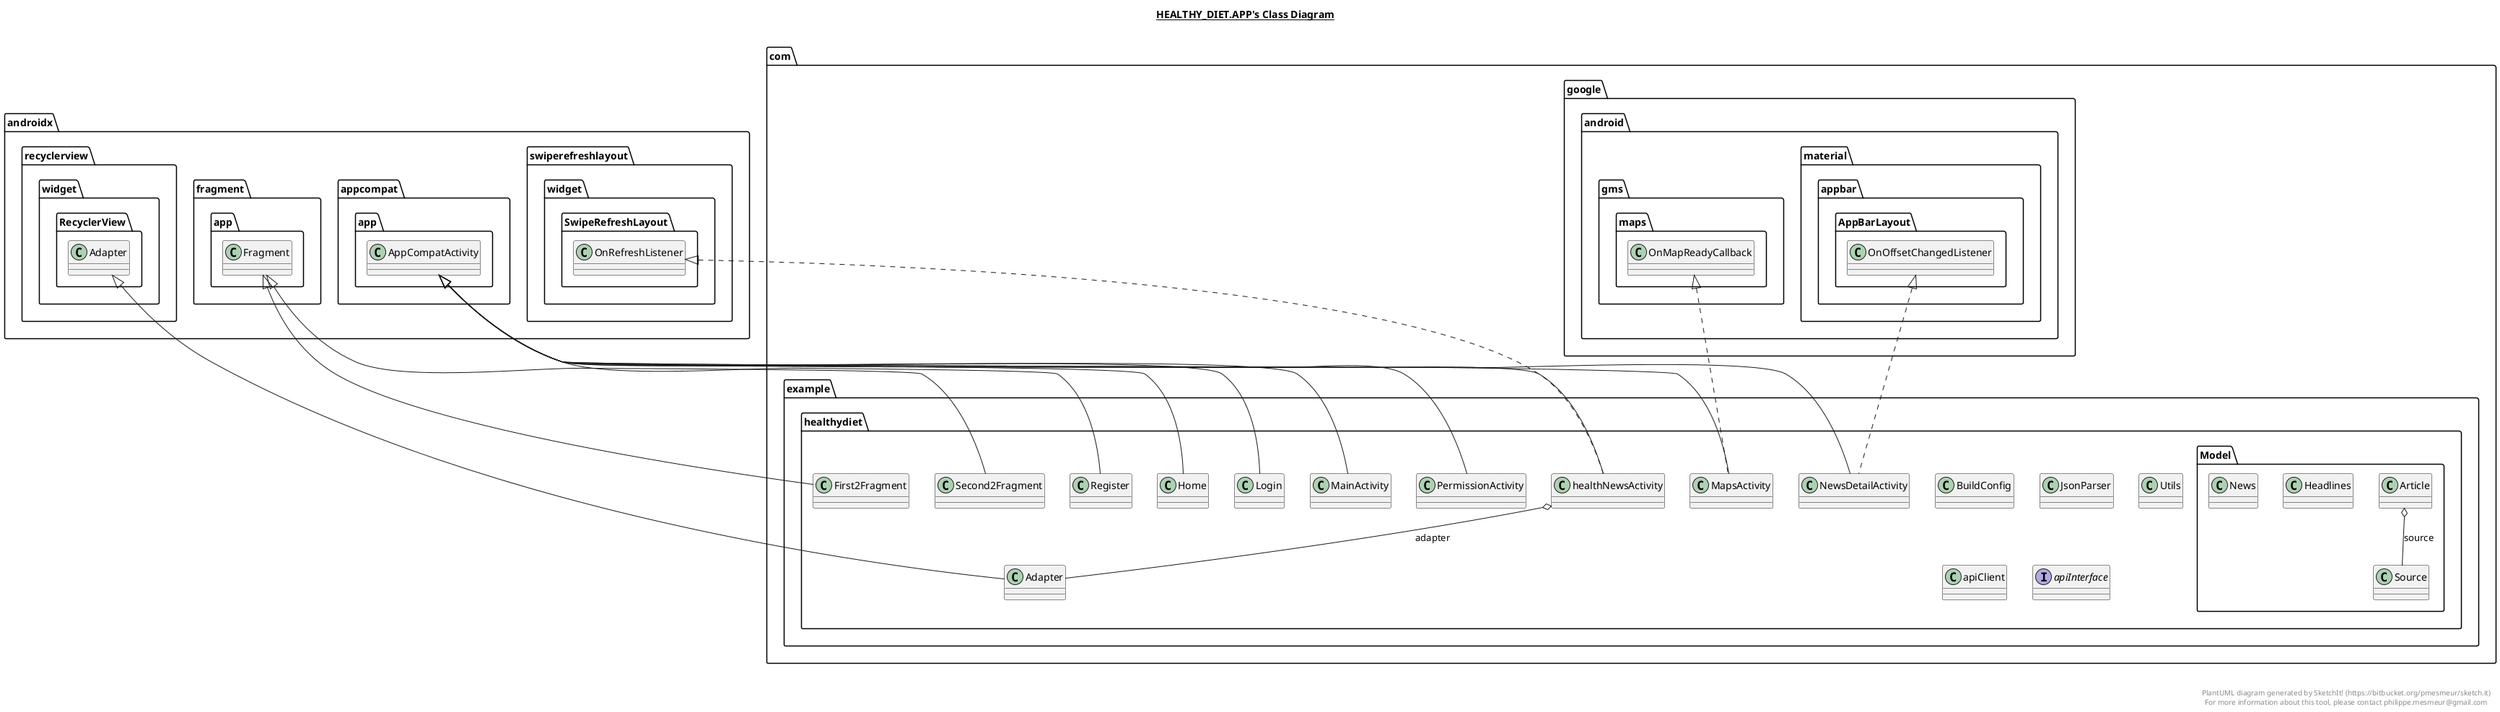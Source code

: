 @startuml

title __HEALTHY_DIET.APP's Class Diagram__\n

  namespace com.example.healthydiet {
    class com.example.healthydiet.Adapter {
    }
  }
  

  namespace com.example.healthydiet {
    class com.example.healthydiet.BuildConfig {
    }
  }
  

  namespace com.example.healthydiet {
    class com.example.healthydiet.First2Fragment {
    }
  }
  

  namespace com.example.healthydiet {
    class com.example.healthydiet.Home {
    }
  }
  

  namespace com.example.healthydiet {
    class com.example.healthydiet.JsonParser {
    }
  }
  

  namespace com.example.healthydiet {
    class com.example.healthydiet.Login {
    }
  }
  

  namespace com.example.healthydiet {
    class com.example.healthydiet.MainActivity {
    }
  }
  

  namespace com.example.healthydiet {
    class com.example.healthydiet.MapsActivity {
    }
  }
  

  namespace com.example.healthydiet {
    namespace Model {
      class com.example.healthydiet.Model.Article {
      }
    }
  }
  

  namespace com.example.healthydiet {
    namespace Model {
      class com.example.healthydiet.Model.Headlines {
      }
    }
  }
  

  namespace com.example.healthydiet {
    namespace Model {
      class com.example.healthydiet.Model.News {
      }
    }
  }
  

  namespace com.example.healthydiet {
    namespace Model {
      class com.example.healthydiet.Model.Source {
      }
    }
  }
  

  namespace com.example.healthydiet {
    class com.example.healthydiet.NewsDetailActivity {
    }
  }
  

  namespace com.example.healthydiet {
    class com.example.healthydiet.PermissionActivity {
    }
  }
  

  namespace com.example.healthydiet {
    class com.example.healthydiet.Register {
    }
  }
  

  namespace com.example.healthydiet {
    class com.example.healthydiet.Second2Fragment {
    }
  }
  

  namespace com.example.healthydiet {
    class com.example.healthydiet.Utils {
    }
  }
  

  namespace com.example.healthydiet {
    class com.example.healthydiet.apiClient {
    }
  }
  

  namespace com.example.healthydiet {
    interface com.example.healthydiet.apiInterface {
    }
  }
  

  namespace com.example.healthydiet {
    class com.example.healthydiet.healthNewsActivity {
    }
  }
  

  com.example.healthydiet.Adapter -up-|> androidx.recyclerview.widget.RecyclerView.Adapter
  com.example.healthydiet.Adapter o-- com.example.healthydiet.Adapter.OnItemClickListener : onItemClickListener
  com.example.healthydiet.First2Fragment -up-|> androidx.fragment.app.Fragment
  com.example.healthydiet.Home -up-|> androidx.appcompat.app.AppCompatActivity
  com.example.healthydiet.Login -up-|> androidx.appcompat.app.AppCompatActivity
  com.example.healthydiet.MainActivity -up-|> androidx.appcompat.app.AppCompatActivity
  com.example.healthydiet.MapsActivity .up.|> com.google.android.gms.maps.OnMapReadyCallback
  com.example.healthydiet.MapsActivity -up-|> androidx.appcompat.app.AppCompatActivity
  com.example.healthydiet.Model.Article o-- com.example.healthydiet.Model.Source : source
  com.example.healthydiet.NewsDetailActivity .up.|> com.google.android.material.appbar.AppBarLayout.OnOffsetChangedListener
  com.example.healthydiet.NewsDetailActivity -up-|> androidx.appcompat.app.AppCompatActivity
  com.example.healthydiet.PermissionActivity -up-|> androidx.appcompat.app.AppCompatActivity
  com.example.healthydiet.Register -up-|> androidx.appcompat.app.AppCompatActivity
  com.example.healthydiet.Second2Fragment -up-|> androidx.fragment.app.Fragment
  com.example.healthydiet.healthNewsActivity .up.|> androidx.swiperefreshlayout.widget.SwipeRefreshLayout.OnRefreshListener
  com.example.healthydiet.healthNewsActivity -up-|> androidx.appcompat.app.AppCompatActivity
  com.example.healthydiet.healthNewsActivity o-- com.example.healthydiet.Adapter : adapter


right footer


PlantUML diagram generated by SketchIt! (https://bitbucket.org/pmesmeur/sketch.it)
For more information about this tool, please contact philippe.mesmeur@gmail.com
endfooter

@enduml
